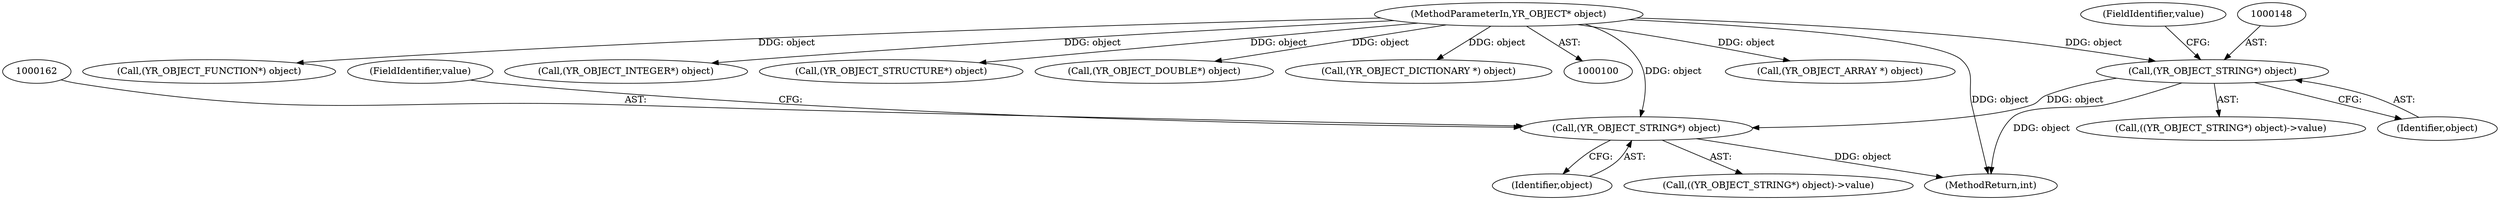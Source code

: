 digraph "0_yara_053e67e3ec81cc9268ce30eaf0d6663d8639ed1e_0@pointer" {
"1000161" [label="(Call,(YR_OBJECT_STRING*) object)"];
"1000147" [label="(Call,(YR_OBJECT_STRING*) object)"];
"1000101" [label="(MethodParameterIn,YR_OBJECT* object)"];
"1000268" [label="(Call,(YR_OBJECT_ARRAY *) object)"];
"1000191" [label="(Call,(YR_OBJECT_FUNCTION*) object)"];
"1000146" [label="(Call,((YR_OBJECT_STRING*) object)->value)"];
"1000150" [label="(FieldIdentifier,value)"];
"1000101" [label="(MethodParameterIn,YR_OBJECT* object)"];
"1000138" [label="(Call,(YR_OBJECT_INTEGER*) object)"];
"1000149" [label="(Identifier,object)"];
"1000164" [label="(FieldIdentifier,value)"];
"1000235" [label="(Call,(YR_OBJECT_STRUCTURE*) object)"];
"1000163" [label="(Identifier,object)"];
"1000308" [label="(MethodReturn,int)"];
"1000160" [label="(Call,((YR_OBJECT_STRING*) object)->value)"];
"1000183" [label="(Call,(YR_OBJECT_DOUBLE*) object)"];
"1000147" [label="(Call,(YR_OBJECT_STRING*) object)"];
"1000161" [label="(Call,(YR_OBJECT_STRING*) object)"];
"1000285" [label="(Call,(YR_OBJECT_DICTIONARY *) object)"];
"1000161" -> "1000160"  [label="AST: "];
"1000161" -> "1000163"  [label="CFG: "];
"1000162" -> "1000161"  [label="AST: "];
"1000163" -> "1000161"  [label="AST: "];
"1000164" -> "1000161"  [label="CFG: "];
"1000161" -> "1000308"  [label="DDG: object"];
"1000147" -> "1000161"  [label="DDG: object"];
"1000101" -> "1000161"  [label="DDG: object"];
"1000147" -> "1000146"  [label="AST: "];
"1000147" -> "1000149"  [label="CFG: "];
"1000148" -> "1000147"  [label="AST: "];
"1000149" -> "1000147"  [label="AST: "];
"1000150" -> "1000147"  [label="CFG: "];
"1000147" -> "1000308"  [label="DDG: object"];
"1000101" -> "1000147"  [label="DDG: object"];
"1000101" -> "1000100"  [label="AST: "];
"1000101" -> "1000308"  [label="DDG: object"];
"1000101" -> "1000138"  [label="DDG: object"];
"1000101" -> "1000183"  [label="DDG: object"];
"1000101" -> "1000191"  [label="DDG: object"];
"1000101" -> "1000235"  [label="DDG: object"];
"1000101" -> "1000268"  [label="DDG: object"];
"1000101" -> "1000285"  [label="DDG: object"];
}
